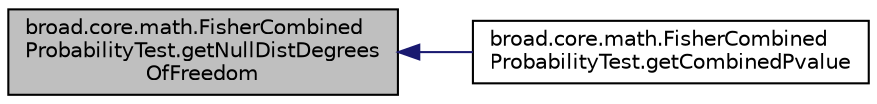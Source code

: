 digraph "broad.core.math.FisherCombinedProbabilityTest.getNullDistDegreesOfFreedom"
{
  edge [fontname="Helvetica",fontsize="10",labelfontname="Helvetica",labelfontsize="10"];
  node [fontname="Helvetica",fontsize="10",shape=record];
  rankdir="LR";
  Node1 [label="broad.core.math.FisherCombined\lProbabilityTest.getNullDistDegrees\lOfFreedom",height=0.2,width=0.4,color="black", fillcolor="grey75", style="filled" fontcolor="black"];
  Node1 -> Node2 [dir="back",color="midnightblue",fontsize="10",style="solid",fontname="Helvetica"];
  Node2 [label="broad.core.math.FisherCombined\lProbabilityTest.getCombinedPvalue",height=0.2,width=0.4,color="black", fillcolor="white", style="filled",URL="$classbroad_1_1core_1_1math_1_1_fisher_combined_probability_test.html#a2c696eeb20ff18e619787e0a4a60bfe4"];
}
